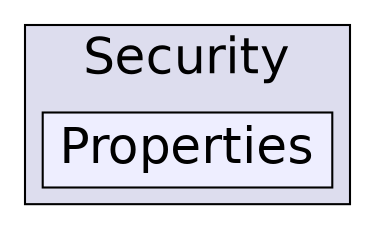 digraph "C:/Users/nathanael/Documents/resizer/Plugins/Security/Properties" {
  compound=true
  node [ fontsize="24", fontname="Helvetica"];
  edge [ labelfontsize="24", labelfontname="Helvetica"];
  subgraph clusterdir_771a5d1ad4b01255c75a4a4a41d3c402 {
    graph [ bgcolor="#ddddee", pencolor="black", label="Security" fontname="Helvetica", fontsize="24", URL="dir_771a5d1ad4b01255c75a4a4a41d3c402.html"]
  dir_4e6133381d8da430a37798943473e512 [shape=box, label="Properties", style="filled", fillcolor="#eeeeff", pencolor="black", URL="dir_4e6133381d8da430a37798943473e512.html"];
  }
}
